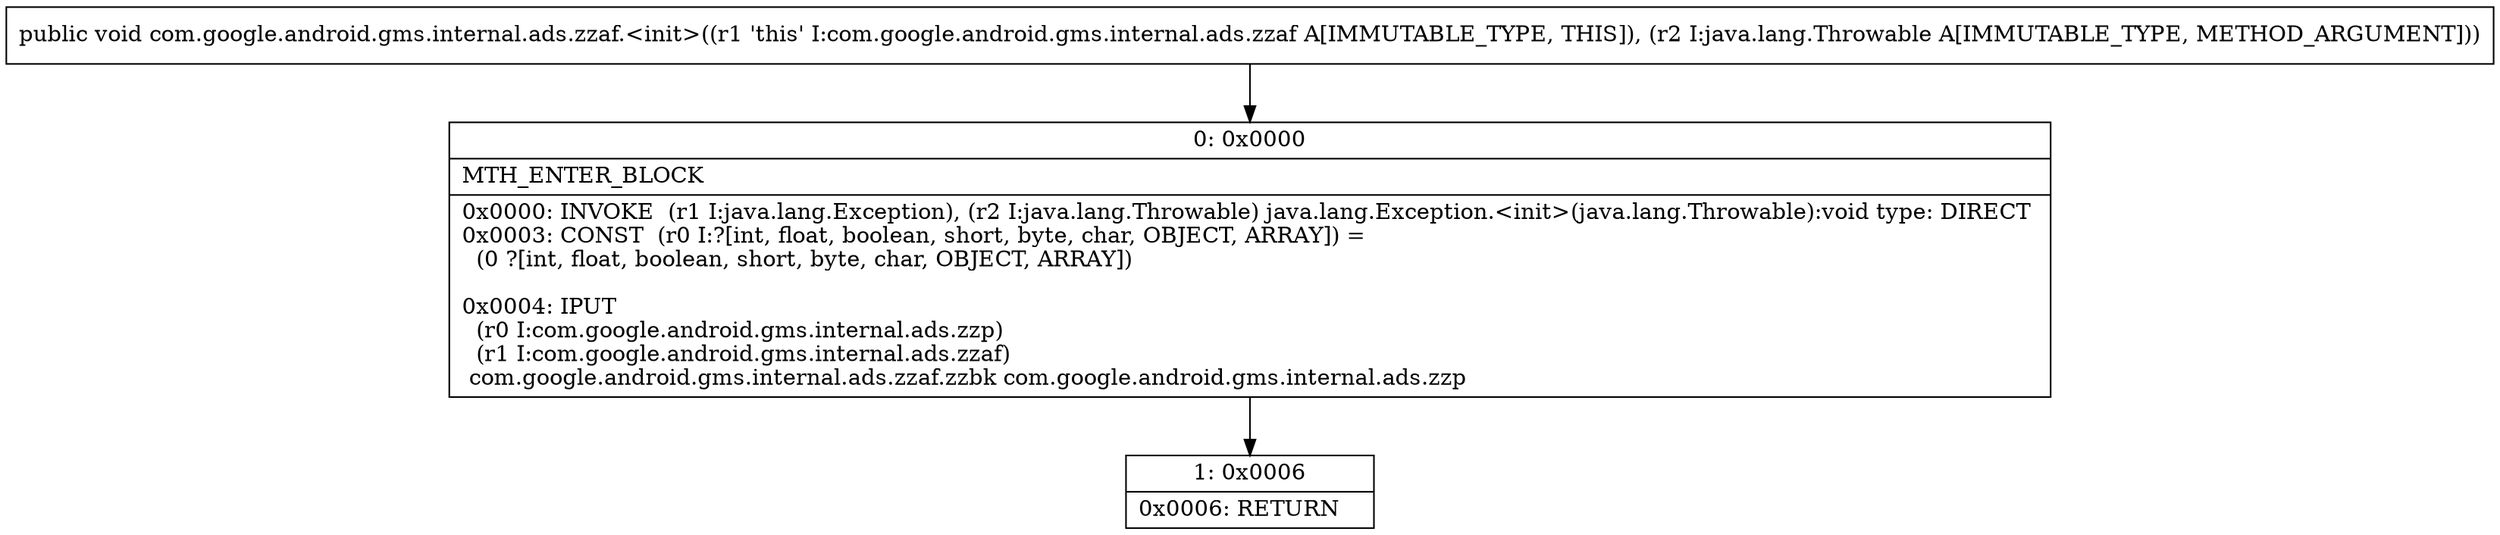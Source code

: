 digraph "CFG forcom.google.android.gms.internal.ads.zzaf.\<init\>(Ljava\/lang\/Throwable;)V" {
Node_0 [shape=record,label="{0\:\ 0x0000|MTH_ENTER_BLOCK\l|0x0000: INVOKE  (r1 I:java.lang.Exception), (r2 I:java.lang.Throwable) java.lang.Exception.\<init\>(java.lang.Throwable):void type: DIRECT \l0x0003: CONST  (r0 I:?[int, float, boolean, short, byte, char, OBJECT, ARRAY]) = \l  (0 ?[int, float, boolean, short, byte, char, OBJECT, ARRAY])\l \l0x0004: IPUT  \l  (r0 I:com.google.android.gms.internal.ads.zzp)\l  (r1 I:com.google.android.gms.internal.ads.zzaf)\l com.google.android.gms.internal.ads.zzaf.zzbk com.google.android.gms.internal.ads.zzp \l}"];
Node_1 [shape=record,label="{1\:\ 0x0006|0x0006: RETURN   \l}"];
MethodNode[shape=record,label="{public void com.google.android.gms.internal.ads.zzaf.\<init\>((r1 'this' I:com.google.android.gms.internal.ads.zzaf A[IMMUTABLE_TYPE, THIS]), (r2 I:java.lang.Throwable A[IMMUTABLE_TYPE, METHOD_ARGUMENT])) }"];
MethodNode -> Node_0;
Node_0 -> Node_1;
}


